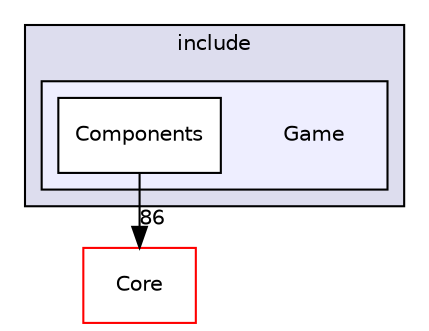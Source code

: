 digraph "include/Game" {
  compound=true
  node [ fontsize="10", fontname="Helvetica"];
  edge [ labelfontsize="10", labelfontname="Helvetica"];
  subgraph clusterdir_d44c64559bbebec7f509842c48db8b23 {
    graph [ bgcolor="#ddddee", pencolor="black", label="include" fontname="Helvetica", fontsize="10", URL="dir_d44c64559bbebec7f509842c48db8b23.html"]
  subgraph clusterdir_42f88387b2411e5d672af5da212cf282 {
    graph [ bgcolor="#eeeeff", pencolor="black", label="" URL="dir_42f88387b2411e5d672af5da212cf282.html"];
    dir_42f88387b2411e5d672af5da212cf282 [shape=plaintext label="Game"];
    dir_0e8e20bfd1ed48a4c17ba834f1da6499 [shape=box label="Components" color="black" fillcolor="white" style="filled" URL="dir_0e8e20bfd1ed48a4c17ba834f1da6499.html"];
  }
  }
  dir_8213943ce0b792be39d34390845932ae [shape=box label="Core" fillcolor="white" style="filled" color="red" URL="dir_8213943ce0b792be39d34390845932ae.html"];
  dir_0e8e20bfd1ed48a4c17ba834f1da6499->dir_8213943ce0b792be39d34390845932ae [headlabel="86", labeldistance=1.5 headhref="dir_000010_000001.html"];
}
